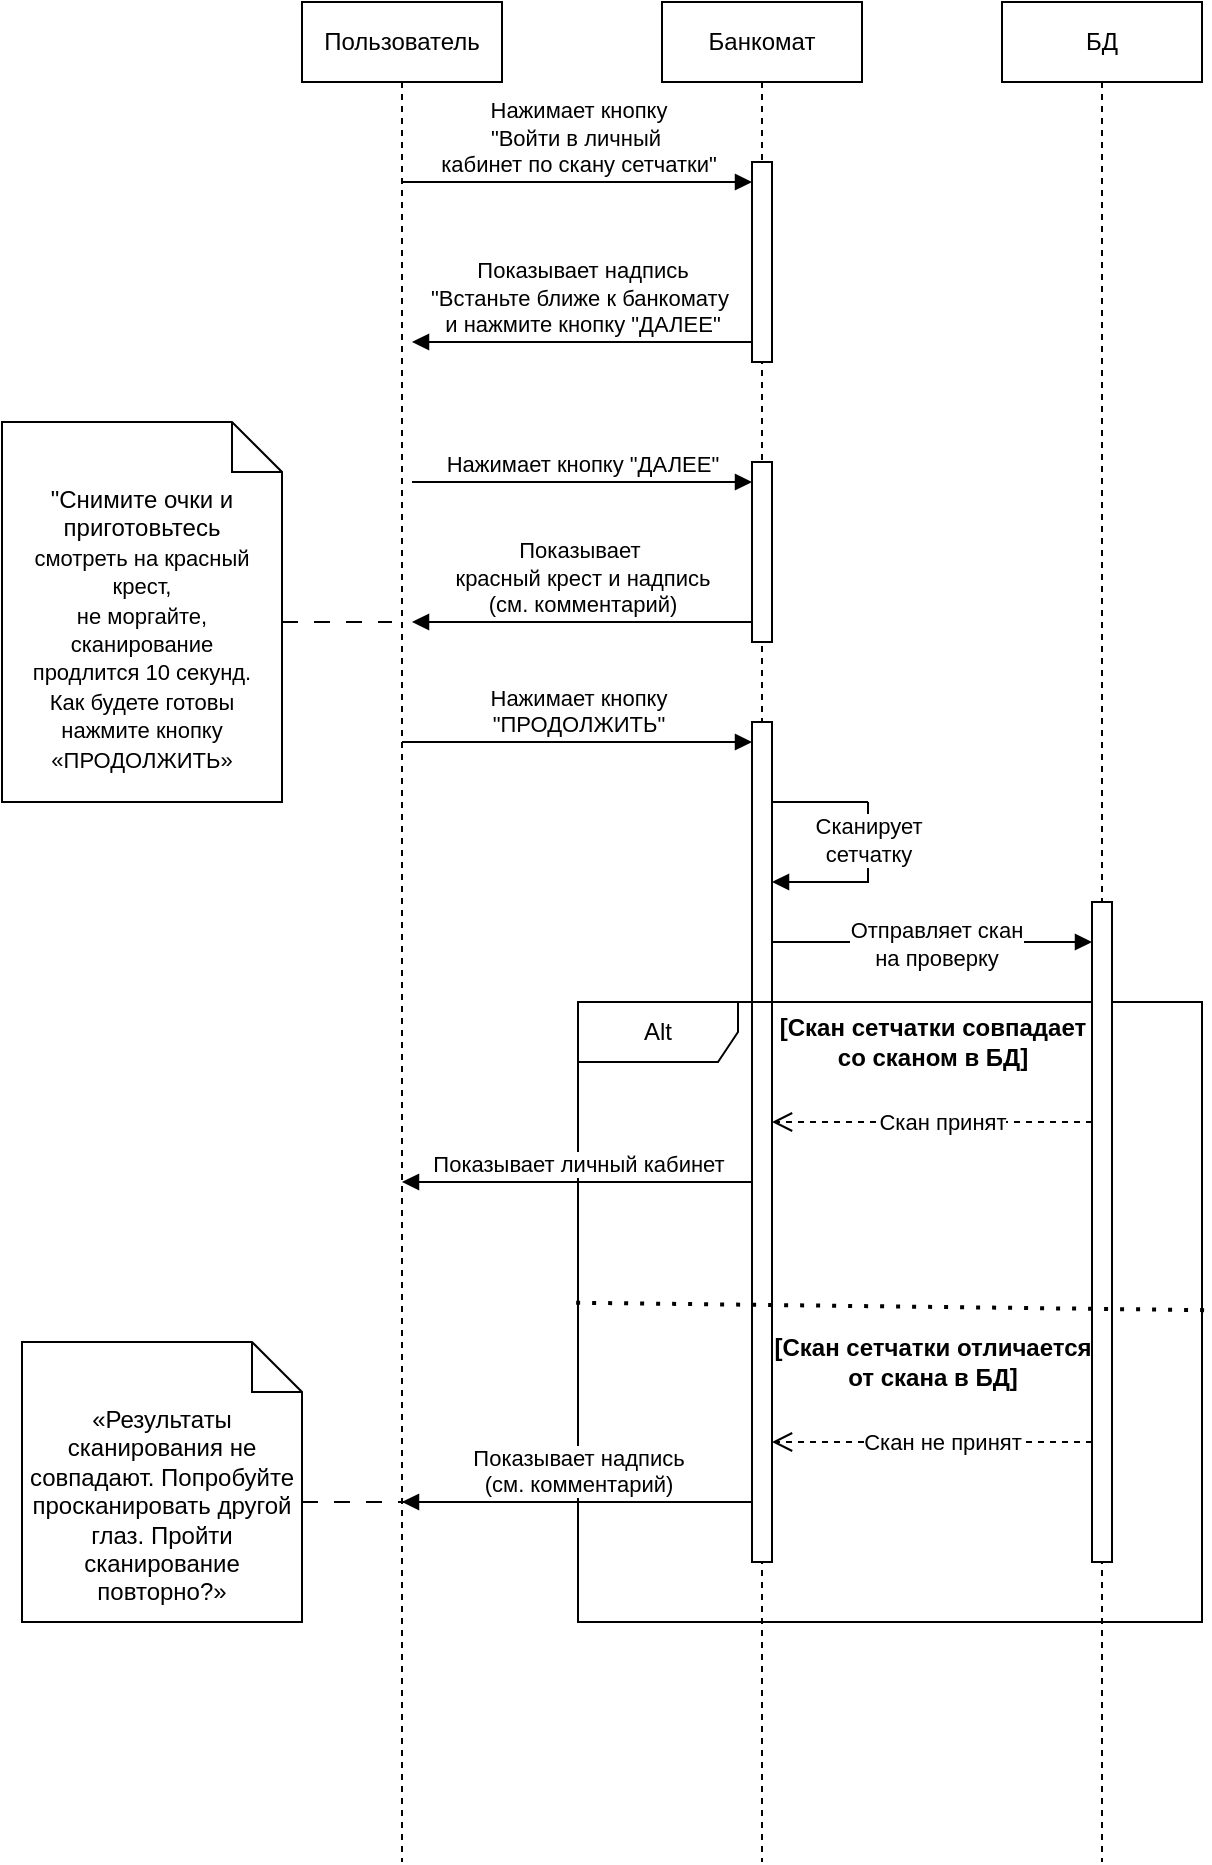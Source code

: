<mxfile version="22.1.16" type="github">
  <diagram name="Page-1" id="2YBvvXClWsGukQMizWep">
    <mxGraphModel dx="987" dy="540" grid="1" gridSize="10" guides="1" tooltips="1" connect="1" arrows="1" fold="1" page="1" pageScale="1" pageWidth="850" pageHeight="1100" math="0" shadow="0">
      <root>
        <mxCell id="0" />
        <mxCell id="1" parent="0" />
        <mxCell id="jDaQLhD_lJ2NeZCt72Vo-13" value="Пользователь" style="shape=umlLifeline;perimeter=lifelinePerimeter;whiteSpace=wrap;html=1;container=0;dropTarget=0;collapsible=0;recursiveResize=0;outlineConnect=0;portConstraint=eastwest;newEdgeStyle={&quot;edgeStyle&quot;:&quot;elbowEdgeStyle&quot;,&quot;elbow&quot;:&quot;vertical&quot;,&quot;curved&quot;:0,&quot;rounded&quot;:0};" vertex="1" parent="1">
          <mxGeometry x="160" y="60" width="100" height="930" as="geometry" />
        </mxCell>
        <mxCell id="jDaQLhD_lJ2NeZCt72Vo-17" value="Банкомат" style="shape=umlLifeline;perimeter=lifelinePerimeter;whiteSpace=wrap;html=1;container=0;dropTarget=0;collapsible=0;recursiveResize=0;outlineConnect=0;portConstraint=eastwest;newEdgeStyle={&quot;edgeStyle&quot;:&quot;elbowEdgeStyle&quot;,&quot;elbow&quot;:&quot;vertical&quot;,&quot;curved&quot;:0,&quot;rounded&quot;:0};" vertex="1" parent="1">
          <mxGeometry x="340" y="60" width="100" height="930" as="geometry" />
        </mxCell>
        <mxCell id="jDaQLhD_lJ2NeZCt72Vo-44" value="" style="html=1;points=[[0,0,0,0,5],[0,1,0,0,-5],[1,0,0,0,5],[1,1,0,0,-5]];perimeter=orthogonalPerimeter;outlineConnect=0;targetShapes=umlLifeline;portConstraint=eastwest;newEdgeStyle={&quot;curved&quot;:0,&quot;rounded&quot;:0};" vertex="1" parent="jDaQLhD_lJ2NeZCt72Vo-17">
          <mxGeometry x="45" y="80" width="10" height="100" as="geometry" />
        </mxCell>
        <mxCell id="jDaQLhD_lJ2NeZCt72Vo-45" value="" style="html=1;points=[[0,0,0,0,5],[0,1,0,0,-5],[1,0,0,0,5],[1,1,0,0,-5]];perimeter=orthogonalPerimeter;outlineConnect=0;targetShapes=umlLifeline;portConstraint=eastwest;newEdgeStyle={&quot;curved&quot;:0,&quot;rounded&quot;:0};" vertex="1" parent="jDaQLhD_lJ2NeZCt72Vo-17">
          <mxGeometry x="45" y="230" width="10" height="90" as="geometry" />
        </mxCell>
        <mxCell id="jDaQLhD_lJ2NeZCt72Vo-46" value="" style="html=1;points=[[0,0,0,0,5],[0,1,0,0,-5],[1,0,0,0,5],[1,1,0,0,-5]];perimeter=orthogonalPerimeter;outlineConnect=0;targetShapes=umlLifeline;portConstraint=eastwest;newEdgeStyle={&quot;curved&quot;:0,&quot;rounded&quot;:0};" vertex="1" parent="jDaQLhD_lJ2NeZCt72Vo-17">
          <mxGeometry x="45" y="360" width="10" height="420" as="geometry" />
        </mxCell>
        <mxCell id="jDaQLhD_lJ2NeZCt72Vo-19" value="Нажимает кнопку&lt;br&gt;&quot;Войти в личный&amp;nbsp;&lt;br&gt;кабинет по скану сетчатки&quot;" style="html=1;verticalAlign=bottom;endArrow=block;edgeStyle=elbowEdgeStyle;elbow=vertical;curved=0;rounded=0;" edge="1" parent="1">
          <mxGeometry relative="1" as="geometry">
            <mxPoint x="210" y="150" as="sourcePoint" />
            <Array as="points">
              <mxPoint x="295" y="150" />
            </Array>
            <mxPoint x="385" y="150" as="targetPoint" />
          </mxGeometry>
        </mxCell>
        <mxCell id="jDaQLhD_lJ2NeZCt72Vo-20" value="Показывает надпись&lt;br&gt;&quot;Встаньте ближе к банкомату&amp;nbsp;&lt;br&gt;и нажмите кнопку &quot;ДАЛЕЕ&quot;" style="html=1;verticalAlign=bottom;endArrow=block;edgeStyle=elbowEdgeStyle;elbow=vertical;curved=0;rounded=0;" edge="1" parent="1">
          <mxGeometry relative="1" as="geometry">
            <mxPoint x="385" y="230" as="sourcePoint" />
            <Array as="points">
              <mxPoint x="300" y="230" />
            </Array>
            <mxPoint x="215" y="230" as="targetPoint" />
          </mxGeometry>
        </mxCell>
        <mxCell id="jDaQLhD_lJ2NeZCt72Vo-21" value="Нажимает кнопку &quot;ДАЛЕЕ&quot;" style="html=1;verticalAlign=bottom;endArrow=block;edgeStyle=elbowEdgeStyle;elbow=vertical;curved=0;rounded=0;" edge="1" parent="1">
          <mxGeometry relative="1" as="geometry">
            <mxPoint x="215" y="300" as="sourcePoint" />
            <Array as="points">
              <mxPoint x="295" y="300" />
            </Array>
            <mxPoint x="385" y="300" as="targetPoint" />
          </mxGeometry>
        </mxCell>
        <mxCell id="jDaQLhD_lJ2NeZCt72Vo-22" value="Показывает&amp;nbsp;&lt;br&gt;красный&amp;nbsp;крест и надпись&lt;br&gt;(см. комментарий)" style="html=1;verticalAlign=bottom;endArrow=block;edgeStyle=elbowEdgeStyle;elbow=vertical;curved=0;rounded=0;" edge="1" parent="1">
          <mxGeometry x="0.003" relative="1" as="geometry">
            <mxPoint x="385" y="370" as="sourcePoint" />
            <Array as="points">
              <mxPoint x="300" y="370" />
            </Array>
            <mxPoint x="215" y="370" as="targetPoint" />
            <mxPoint as="offset" />
          </mxGeometry>
        </mxCell>
        <mxCell id="jDaQLhD_lJ2NeZCt72Vo-23" value="Нажимает кнопку&lt;br&gt;&quot;ПРОДОЛЖИТЬ&quot;" style="html=1;verticalAlign=bottom;endArrow=block;edgeStyle=elbowEdgeStyle;elbow=vertical;curved=0;rounded=0;" edge="1" parent="1">
          <mxGeometry relative="1" as="geometry">
            <mxPoint x="210" y="430" as="sourcePoint" />
            <Array as="points">
              <mxPoint x="295" y="430" />
            </Array>
            <mxPoint x="385" y="430" as="targetPoint" />
          </mxGeometry>
        </mxCell>
        <mxCell id="jDaQLhD_lJ2NeZCt72Vo-26" value="" style="endArrow=none;html=1;rounded=0;" edge="1" parent="1">
          <mxGeometry width="50" height="50" relative="1" as="geometry">
            <mxPoint x="395" y="460" as="sourcePoint" />
            <mxPoint x="438" y="460" as="targetPoint" />
            <Array as="points">
              <mxPoint x="438" y="460" />
              <mxPoint x="443" y="460" />
            </Array>
          </mxGeometry>
        </mxCell>
        <mxCell id="jDaQLhD_lJ2NeZCt72Vo-27" value="" style="endArrow=none;html=1;rounded=0;startArrow=block;startFill=1;" edge="1" parent="1">
          <mxGeometry width="50" height="50" relative="1" as="geometry">
            <mxPoint x="395" y="500" as="sourcePoint" />
            <mxPoint x="443" y="460" as="targetPoint" />
            <Array as="points">
              <mxPoint x="423" y="500" />
              <mxPoint x="443" y="500" />
            </Array>
          </mxGeometry>
        </mxCell>
        <mxCell id="jDaQLhD_lJ2NeZCt72Vo-28" value="Сканирует&lt;br&gt;сетчатку" style="edgeLabel;html=1;align=center;verticalAlign=middle;resizable=0;points=[];" vertex="1" connectable="0" parent="jDaQLhD_lJ2NeZCt72Vo-27">
          <mxGeometry x="0.583" relative="1" as="geometry">
            <mxPoint as="offset" />
          </mxGeometry>
        </mxCell>
        <mxCell id="jDaQLhD_lJ2NeZCt72Vo-29" value="БД" style="shape=umlLifeline;perimeter=lifelinePerimeter;whiteSpace=wrap;html=1;container=0;dropTarget=0;collapsible=0;recursiveResize=0;outlineConnect=0;portConstraint=eastwest;newEdgeStyle={&quot;edgeStyle&quot;:&quot;elbowEdgeStyle&quot;,&quot;elbow&quot;:&quot;vertical&quot;,&quot;curved&quot;:0,&quot;rounded&quot;:0};" vertex="1" parent="1">
          <mxGeometry x="510" y="60" width="100" height="930" as="geometry" />
        </mxCell>
        <mxCell id="jDaQLhD_lJ2NeZCt72Vo-42" value="&quot;Снимите очки и приготовьтесь&lt;br style=&quot;border-color: var(--border-color); font-size: 11px;&quot;&gt;&lt;span style=&quot;font-size: 11px; background-color: rgb(255, 255, 255);&quot;&gt;смотреть на красный крест,&lt;/span&gt;&lt;br style=&quot;border-color: var(--border-color); font-size: 11px;&quot;&gt;&lt;span style=&quot;font-size: 11px; background-color: rgb(255, 255, 255);&quot;&gt;не моргайте, сканирование&lt;/span&gt;&lt;br style=&quot;border-color: var(--border-color); font-size: 11px;&quot;&gt;&lt;span style=&quot;font-size: 11px; background-color: rgb(255, 255, 255);&quot;&gt;продлится 10 секунд.&lt;/span&gt;&lt;br style=&quot;border-color: var(--border-color); font-size: 11px;&quot;&gt;&lt;span style=&quot;font-size: 11px; background-color: rgb(255, 255, 255);&quot;&gt;Как будете готовы&lt;/span&gt;&lt;br style=&quot;border-color: var(--border-color); font-size: 11px;&quot;&gt;&lt;span style=&quot;font-size: 11px; background-color: rgb(255, 255, 255);&quot;&gt;нажмите кнопку&lt;/span&gt;&lt;br style=&quot;border-color: var(--border-color); font-size: 11px;&quot;&gt;&lt;span style=&quot;font-size: 11px; background-color: rgb(255, 255, 255);&quot;&gt;«ПРОДОЛЖИТЬ»&lt;/span&gt;" style="shape=note2;boundedLbl=1;whiteSpace=wrap;html=1;size=25;verticalAlign=top;align=center;" vertex="1" parent="1">
          <mxGeometry x="10" y="270" width="140" height="190" as="geometry" />
        </mxCell>
        <mxCell id="jDaQLhD_lJ2NeZCt72Vo-43" value="" style="endArrow=none;html=1;rounded=0;dashed=1;dashPattern=8 8;" edge="1" parent="1">
          <mxGeometry width="50" height="50" relative="1" as="geometry">
            <mxPoint x="150" y="370" as="sourcePoint" />
            <mxPoint x="205" y="370" as="targetPoint" />
          </mxGeometry>
        </mxCell>
        <mxCell id="jDaQLhD_lJ2NeZCt72Vo-49" value="" style="endArrow=block;html=1;rounded=0;curved=0;endFill=1;" edge="1" parent="1" target="jDaQLhD_lJ2NeZCt72Vo-51">
          <mxGeometry width="50" height="50" relative="1" as="geometry">
            <mxPoint x="395" y="530" as="sourcePoint" />
            <mxPoint x="540" y="530" as="targetPoint" />
          </mxGeometry>
        </mxCell>
        <mxCell id="jDaQLhD_lJ2NeZCt72Vo-50" value="Отправляет скан&lt;br&gt;на проверку" style="edgeLabel;html=1;align=center;verticalAlign=middle;resizable=0;points=[];" vertex="1" connectable="0" parent="jDaQLhD_lJ2NeZCt72Vo-49">
          <mxGeometry x="0.026" y="-1" relative="1" as="geometry">
            <mxPoint as="offset" />
          </mxGeometry>
        </mxCell>
        <mxCell id="jDaQLhD_lJ2NeZCt72Vo-37" value="Alt" style="shape=umlFrame;whiteSpace=wrap;html=1;pointerEvents=0;recursiveResize=0;container=1;collapsible=0;width=80;height=30;" vertex="1" parent="1">
          <mxGeometry x="298" y="560" width="312" height="310" as="geometry" />
        </mxCell>
        <mxCell id="jDaQLhD_lJ2NeZCt72Vo-51" value="" style="html=1;points=[[0,0,0,0,5],[0,1,0,0,-5],[1,0,0,0,5],[1,1,0,0,-5]];perimeter=orthogonalPerimeter;outlineConnect=0;targetShapes=umlLifeline;portConstraint=eastwest;newEdgeStyle={&quot;curved&quot;:0,&quot;rounded&quot;:0};" vertex="1" parent="jDaQLhD_lJ2NeZCt72Vo-37">
          <mxGeometry x="257" y="-50" width="10" height="330" as="geometry" />
        </mxCell>
        <mxCell id="jDaQLhD_lJ2NeZCt72Vo-38" value="&lt;b&gt;[Скан сетчатки совпадает&lt;br&gt;со сканом в БД]&lt;/b&gt;" style="text;html=1;align=center;verticalAlign=middle;resizable=0;points=[];autosize=1;strokeColor=none;fillColor=none;" vertex="1" parent="jDaQLhD_lJ2NeZCt72Vo-37">
          <mxGeometry x="87" width="180" height="40" as="geometry" />
        </mxCell>
        <mxCell id="jDaQLhD_lJ2NeZCt72Vo-39" value="&lt;b&gt;[Скан сетчатки отличается&lt;br&gt;от скана в БД]&lt;/b&gt;" style="text;html=1;align=center;verticalAlign=middle;resizable=0;points=[];autosize=1;strokeColor=none;fillColor=none;" vertex="1" parent="jDaQLhD_lJ2NeZCt72Vo-37">
          <mxGeometry x="87" y="160" width="180" height="40" as="geometry" />
        </mxCell>
        <mxCell id="jDaQLhD_lJ2NeZCt72Vo-55" value="" style="endArrow=open;startArrow=none;endFill=0;startFill=0;endSize=8;html=1;verticalAlign=bottom;dashed=1;labelBackgroundColor=none;rounded=0;" edge="1" parent="jDaQLhD_lJ2NeZCt72Vo-37">
          <mxGeometry width="160" relative="1" as="geometry">
            <mxPoint x="257" y="60" as="sourcePoint" />
            <mxPoint x="97" y="60" as="targetPoint" />
          </mxGeometry>
        </mxCell>
        <mxCell id="jDaQLhD_lJ2NeZCt72Vo-56" value="Скан принят" style="edgeLabel;html=1;align=center;verticalAlign=middle;resizable=0;points=[];" vertex="1" connectable="0" parent="jDaQLhD_lJ2NeZCt72Vo-55">
          <mxGeometry x="-0.064" relative="1" as="geometry">
            <mxPoint as="offset" />
          </mxGeometry>
        </mxCell>
        <mxCell id="jDaQLhD_lJ2NeZCt72Vo-57" value="" style="endArrow=open;startArrow=none;endFill=0;startFill=0;endSize=8;html=1;verticalAlign=bottom;dashed=1;labelBackgroundColor=none;rounded=0;" edge="1" parent="jDaQLhD_lJ2NeZCt72Vo-37">
          <mxGeometry width="160" relative="1" as="geometry">
            <mxPoint x="257" y="220" as="sourcePoint" />
            <mxPoint x="97" y="220" as="targetPoint" />
          </mxGeometry>
        </mxCell>
        <mxCell id="jDaQLhD_lJ2NeZCt72Vo-58" value="Скан не принят" style="edgeLabel;html=1;align=center;verticalAlign=middle;resizable=0;points=[];" vertex="1" connectable="0" parent="jDaQLhD_lJ2NeZCt72Vo-57">
          <mxGeometry x="-0.064" relative="1" as="geometry">
            <mxPoint as="offset" />
          </mxGeometry>
        </mxCell>
        <mxCell id="jDaQLhD_lJ2NeZCt72Vo-41" value="" style="endArrow=none;dashed=1;html=1;dashPattern=1 3;strokeWidth=2;rounded=0;entryX=1.005;entryY=0.497;entryDx=0;entryDy=0;entryPerimeter=0;exitX=-0.003;exitY=0.485;exitDx=0;exitDy=0;exitPerimeter=0;" edge="1" parent="1" source="jDaQLhD_lJ2NeZCt72Vo-37" target="jDaQLhD_lJ2NeZCt72Vo-37">
          <mxGeometry width="50" height="50" relative="1" as="geometry">
            <mxPoint x="298.005" y="650.36" as="sourcePoint" />
            <mxPoint x="551.985" y="649.64" as="targetPoint" />
          </mxGeometry>
        </mxCell>
        <mxCell id="jDaQLhD_lJ2NeZCt72Vo-66" value="Показывает личный кабинет" style="html=1;verticalAlign=bottom;endArrow=block;edgeStyle=elbowEdgeStyle;elbow=vertical;curved=0;rounded=0;" edge="1" parent="1" source="jDaQLhD_lJ2NeZCt72Vo-46">
          <mxGeometry relative="1" as="geometry">
            <mxPoint x="380" y="650" as="sourcePoint" />
            <Array as="points">
              <mxPoint x="295" y="650" />
            </Array>
            <mxPoint x="210" y="650" as="targetPoint" />
          </mxGeometry>
        </mxCell>
        <mxCell id="jDaQLhD_lJ2NeZCt72Vo-68" value="Показывает надпись&lt;br&gt;(см. комментарий)" style="html=1;verticalAlign=bottom;endArrow=block;edgeStyle=elbowEdgeStyle;elbow=vertical;curved=0;rounded=0;" edge="1" parent="1">
          <mxGeometry relative="1" as="geometry">
            <mxPoint x="385" y="810" as="sourcePoint" />
            <Array as="points">
              <mxPoint x="295" y="810" />
            </Array>
            <mxPoint x="210" y="810" as="targetPoint" />
          </mxGeometry>
        </mxCell>
        <mxCell id="jDaQLhD_lJ2NeZCt72Vo-69" value="«Результаты&lt;br/&gt;сканирования не совпадают. Попробуйте просканировать другой глаз. Пройти&lt;br/&gt;сканирование повторно?»" style="shape=note2;boundedLbl=1;whiteSpace=wrap;html=1;size=25;verticalAlign=top;align=center;" vertex="1" parent="1">
          <mxGeometry x="20" y="730" width="140" height="140" as="geometry" />
        </mxCell>
        <mxCell id="jDaQLhD_lJ2NeZCt72Vo-70" value="" style="endArrow=none;html=1;rounded=0;dashed=1;dashPattern=8 8;" edge="1" parent="1">
          <mxGeometry width="50" height="50" relative="1" as="geometry">
            <mxPoint x="160" y="810" as="sourcePoint" />
            <mxPoint x="215" y="810" as="targetPoint" />
          </mxGeometry>
        </mxCell>
      </root>
    </mxGraphModel>
  </diagram>
</mxfile>
